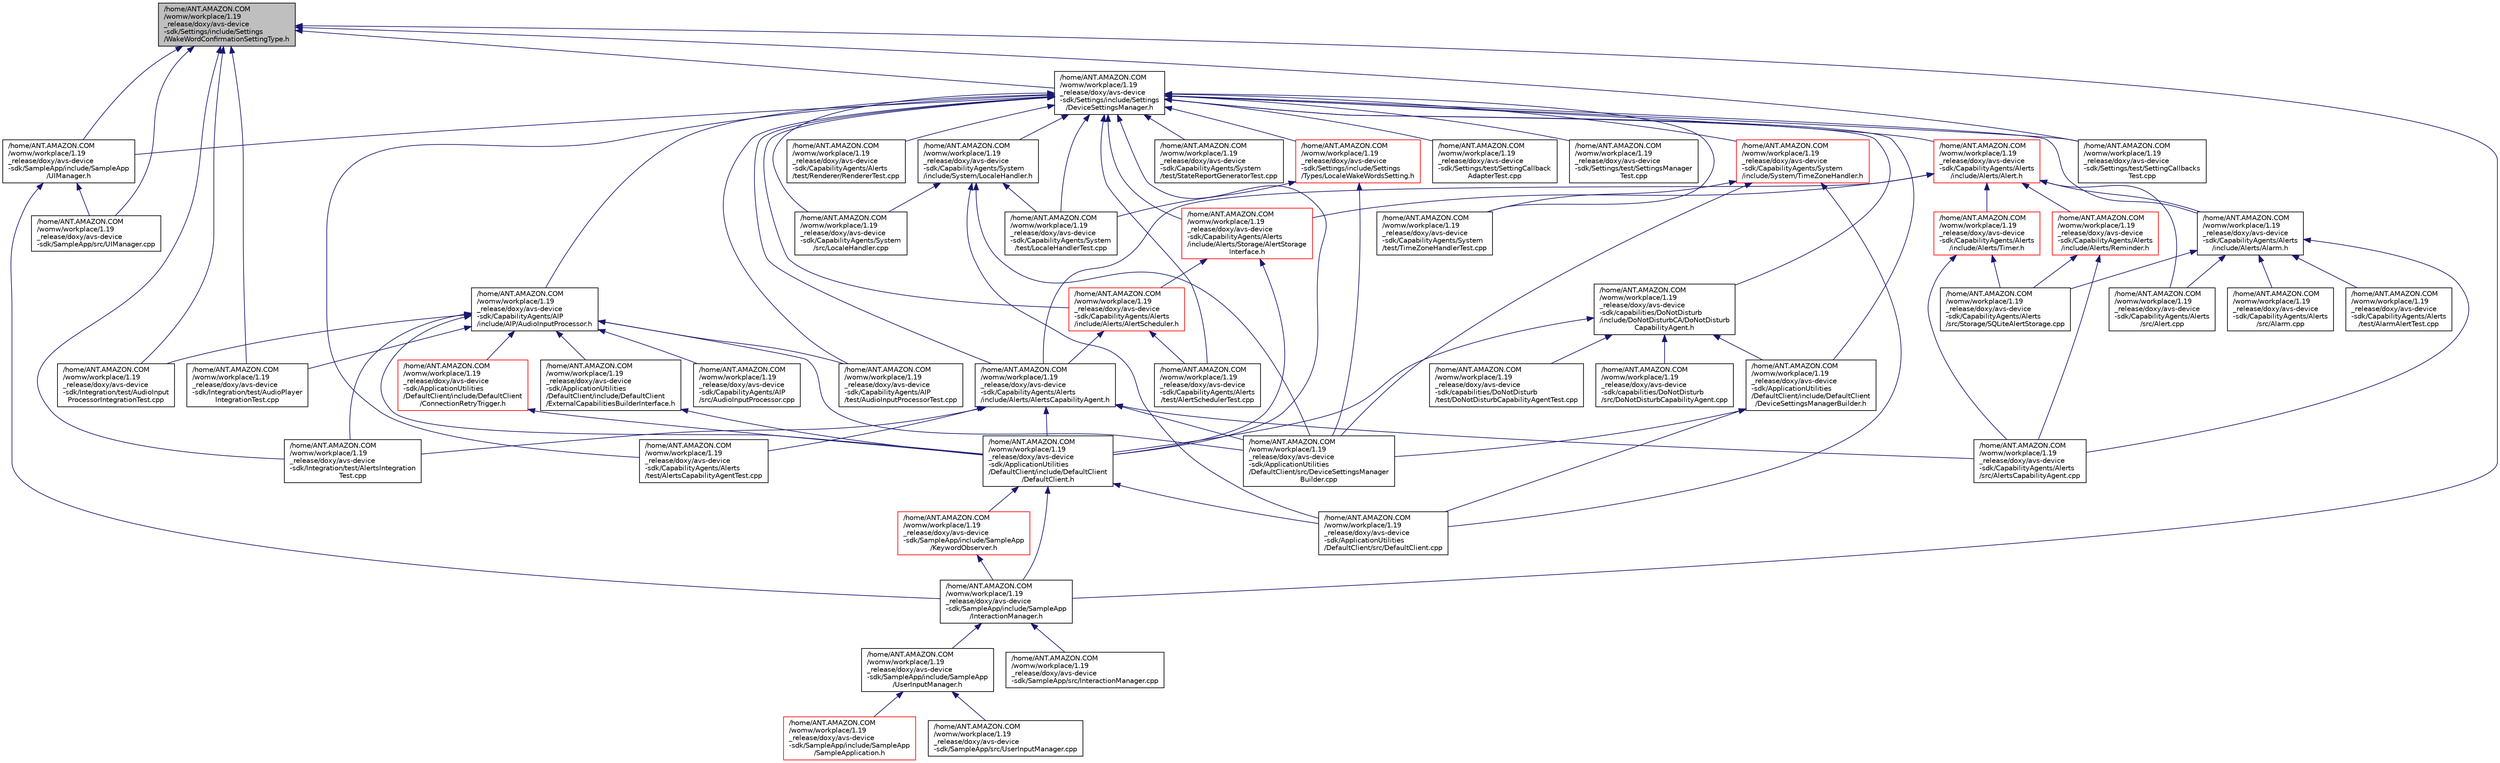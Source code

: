 digraph "/home/ANT.AMAZON.COM/womw/workplace/1.19_release/doxy/avs-device-sdk/Settings/include/Settings/WakeWordConfirmationSettingType.h"
{
  edge [fontname="Helvetica",fontsize="10",labelfontname="Helvetica",labelfontsize="10"];
  node [fontname="Helvetica",fontsize="10",shape=record];
  Node4 [label="/home/ANT.AMAZON.COM\l/womw/workplace/1.19\l_release/doxy/avs-device\l-sdk/Settings/include/Settings\l/WakeWordConfirmationSettingType.h",height=0.2,width=0.4,color="black", fillcolor="grey75", style="filled", fontcolor="black"];
  Node4 -> Node5 [dir="back",color="midnightblue",fontsize="10",style="solid",fontname="Helvetica"];
  Node5 [label="/home/ANT.AMAZON.COM\l/womw/workplace/1.19\l_release/doxy/avs-device\l-sdk/Integration/test/AlertsIntegration\lTest.cpp",height=0.2,width=0.4,color="black", fillcolor="white", style="filled",URL="$_alerts_integration_test_8cpp.html"];
  Node4 -> Node6 [dir="back",color="midnightblue",fontsize="10",style="solid",fontname="Helvetica"];
  Node6 [label="/home/ANT.AMAZON.COM\l/womw/workplace/1.19\l_release/doxy/avs-device\l-sdk/Integration/test/AudioInput\lProcessorIntegrationTest.cpp",height=0.2,width=0.4,color="black", fillcolor="white", style="filled",URL="$_audio_input_processor_integration_test_8cpp.html"];
  Node4 -> Node7 [dir="back",color="midnightblue",fontsize="10",style="solid",fontname="Helvetica"];
  Node7 [label="/home/ANT.AMAZON.COM\l/womw/workplace/1.19\l_release/doxy/avs-device\l-sdk/Integration/test/AudioPlayer\lIntegrationTest.cpp",height=0.2,width=0.4,color="black", fillcolor="white", style="filled",URL="$_audio_player_integration_test_8cpp.html"];
  Node4 -> Node8 [dir="back",color="midnightblue",fontsize="10",style="solid",fontname="Helvetica"];
  Node8 [label="/home/ANT.AMAZON.COM\l/womw/workplace/1.19\l_release/doxy/avs-device\l-sdk/SampleApp/include/SampleApp\l/InteractionManager.h",height=0.2,width=0.4,color="black", fillcolor="white", style="filled",URL="$_interaction_manager_8h.html"];
  Node8 -> Node9 [dir="back",color="midnightblue",fontsize="10",style="solid",fontname="Helvetica"];
  Node9 [label="/home/ANT.AMAZON.COM\l/womw/workplace/1.19\l_release/doxy/avs-device\l-sdk/SampleApp/include/SampleApp\l/UserInputManager.h",height=0.2,width=0.4,color="black", fillcolor="white", style="filled",URL="$_user_input_manager_8h.html"];
  Node9 -> Node10 [dir="back",color="midnightblue",fontsize="10",style="solid",fontname="Helvetica"];
  Node10 [label="/home/ANT.AMAZON.COM\l/womw/workplace/1.19\l_release/doxy/avs-device\l-sdk/SampleApp/include/SampleApp\l/SampleApplication.h",height=0.2,width=0.4,color="red", fillcolor="white", style="filled",URL="$_sample_application_8h.html"];
  Node9 -> Node13 [dir="back",color="midnightblue",fontsize="10",style="solid",fontname="Helvetica"];
  Node13 [label="/home/ANT.AMAZON.COM\l/womw/workplace/1.19\l_release/doxy/avs-device\l-sdk/SampleApp/src/UserInputManager.cpp",height=0.2,width=0.4,color="black", fillcolor="white", style="filled",URL="$_user_input_manager_8cpp.html"];
  Node8 -> Node14 [dir="back",color="midnightblue",fontsize="10",style="solid",fontname="Helvetica"];
  Node14 [label="/home/ANT.AMAZON.COM\l/womw/workplace/1.19\l_release/doxy/avs-device\l-sdk/SampleApp/src/InteractionManager.cpp",height=0.2,width=0.4,color="black", fillcolor="white", style="filled",URL="$_interaction_manager_8cpp.html"];
  Node4 -> Node15 [dir="back",color="midnightblue",fontsize="10",style="solid",fontname="Helvetica"];
  Node15 [label="/home/ANT.AMAZON.COM\l/womw/workplace/1.19\l_release/doxy/avs-device\l-sdk/SampleApp/include/SampleApp\l/UIManager.h",height=0.2,width=0.4,color="black", fillcolor="white", style="filled",URL="$_u_i_manager_8h.html"];
  Node15 -> Node8 [dir="back",color="midnightblue",fontsize="10",style="solid",fontname="Helvetica"];
  Node15 -> Node16 [dir="back",color="midnightblue",fontsize="10",style="solid",fontname="Helvetica"];
  Node16 [label="/home/ANT.AMAZON.COM\l/womw/workplace/1.19\l_release/doxy/avs-device\l-sdk/SampleApp/src/UIManager.cpp",height=0.2,width=0.4,color="black", fillcolor="white", style="filled",URL="$_u_i_manager_8cpp.html"];
  Node4 -> Node16 [dir="back",color="midnightblue",fontsize="10",style="solid",fontname="Helvetica"];
  Node4 -> Node17 [dir="back",color="midnightblue",fontsize="10",style="solid",fontname="Helvetica"];
  Node17 [label="/home/ANT.AMAZON.COM\l/womw/workplace/1.19\l_release/doxy/avs-device\l-sdk/Settings/include/Settings\l/DeviceSettingsManager.h",height=0.2,width=0.4,color="black", fillcolor="white", style="filled",URL="$_device_settings_manager_8h.html"];
  Node17 -> Node18 [dir="back",color="midnightblue",fontsize="10",style="solid",fontname="Helvetica"];
  Node18 [label="/home/ANT.AMAZON.COM\l/womw/workplace/1.19\l_release/doxy/avs-device\l-sdk/ApplicationUtilities\l/DefaultClient/include/DefaultClient\l/DefaultClient.h",height=0.2,width=0.4,color="black", fillcolor="white", style="filled",URL="$_default_client_8h.html"];
  Node18 -> Node19 [dir="back",color="midnightblue",fontsize="10",style="solid",fontname="Helvetica"];
  Node19 [label="/home/ANT.AMAZON.COM\l/womw/workplace/1.19\l_release/doxy/avs-device\l-sdk/ApplicationUtilities\l/DefaultClient/src/DefaultClient.cpp",height=0.2,width=0.4,color="black", fillcolor="white", style="filled",URL="$_default_client_8cpp.html"];
  Node18 -> Node8 [dir="back",color="midnightblue",fontsize="10",style="solid",fontname="Helvetica"];
  Node18 -> Node20 [dir="back",color="midnightblue",fontsize="10",style="solid",fontname="Helvetica"];
  Node20 [label="/home/ANT.AMAZON.COM\l/womw/workplace/1.19\l_release/doxy/avs-device\l-sdk/SampleApp/include/SampleApp\l/KeywordObserver.h",height=0.2,width=0.4,color="red", fillcolor="white", style="filled",URL="$_keyword_observer_8h.html"];
  Node20 -> Node8 [dir="back",color="midnightblue",fontsize="10",style="solid",fontname="Helvetica"];
  Node17 -> Node22 [dir="back",color="midnightblue",fontsize="10",style="solid",fontname="Helvetica"];
  Node22 [label="/home/ANT.AMAZON.COM\l/womw/workplace/1.19\l_release/doxy/avs-device\l-sdk/ApplicationUtilities\l/DefaultClient/include/DefaultClient\l/DeviceSettingsManagerBuilder.h",height=0.2,width=0.4,color="black", fillcolor="white", style="filled",URL="$_device_settings_manager_builder_8h.html"];
  Node22 -> Node19 [dir="back",color="midnightblue",fontsize="10",style="solid",fontname="Helvetica"];
  Node22 -> Node23 [dir="back",color="midnightblue",fontsize="10",style="solid",fontname="Helvetica"];
  Node23 [label="/home/ANT.AMAZON.COM\l/womw/workplace/1.19\l_release/doxy/avs-device\l-sdk/ApplicationUtilities\l/DefaultClient/src/DeviceSettingsManager\lBuilder.cpp",height=0.2,width=0.4,color="black", fillcolor="white", style="filled",URL="$_device_settings_manager_builder_8cpp.html"];
  Node17 -> Node24 [dir="back",color="midnightblue",fontsize="10",style="solid",fontname="Helvetica"];
  Node24 [label="/home/ANT.AMAZON.COM\l/womw/workplace/1.19\l_release/doxy/avs-device\l-sdk/capabilities/DoNotDisturb\l/include/DoNotDisturbCA/DoNotDisturb\lCapabilityAgent.h",height=0.2,width=0.4,color="black", fillcolor="white", style="filled",URL="$_do_not_disturb_capability_agent_8h.html"];
  Node24 -> Node18 [dir="back",color="midnightblue",fontsize="10",style="solid",fontname="Helvetica"];
  Node24 -> Node22 [dir="back",color="midnightblue",fontsize="10",style="solid",fontname="Helvetica"];
  Node24 -> Node25 [dir="back",color="midnightblue",fontsize="10",style="solid",fontname="Helvetica"];
  Node25 [label="/home/ANT.AMAZON.COM\l/womw/workplace/1.19\l_release/doxy/avs-device\l-sdk/capabilities/DoNotDisturb\l/src/DoNotDisturbCapabilityAgent.cpp",height=0.2,width=0.4,color="black", fillcolor="white", style="filled",URL="$_do_not_disturb_capability_agent_8cpp.html"];
  Node24 -> Node26 [dir="back",color="midnightblue",fontsize="10",style="solid",fontname="Helvetica"];
  Node26 [label="/home/ANT.AMAZON.COM\l/womw/workplace/1.19\l_release/doxy/avs-device\l-sdk/capabilities/DoNotDisturb\l/test/DoNotDisturbCapabilityAgentTest.cpp",height=0.2,width=0.4,color="black", fillcolor="white", style="filled",URL="$_do_not_disturb_capability_agent_test_8cpp.html"];
  Node17 -> Node27 [dir="back",color="midnightblue",fontsize="10",style="solid",fontname="Helvetica"];
  Node27 [label="/home/ANT.AMAZON.COM\l/womw/workplace/1.19\l_release/doxy/avs-device\l-sdk/CapabilityAgents/AIP\l/include/AIP/AudioInputProcessor.h",height=0.2,width=0.4,color="black", fillcolor="white", style="filled",URL="$_audio_input_processor_8h.html"];
  Node27 -> Node28 [dir="back",color="midnightblue",fontsize="10",style="solid",fontname="Helvetica"];
  Node28 [label="/home/ANT.AMAZON.COM\l/womw/workplace/1.19\l_release/doxy/avs-device\l-sdk/ApplicationUtilities\l/DefaultClient/include/DefaultClient\l/ConnectionRetryTrigger.h",height=0.2,width=0.4,color="red", fillcolor="white", style="filled",URL="$_connection_retry_trigger_8h.html"];
  Node28 -> Node18 [dir="back",color="midnightblue",fontsize="10",style="solid",fontname="Helvetica"];
  Node27 -> Node18 [dir="back",color="midnightblue",fontsize="10",style="solid",fontname="Helvetica"];
  Node27 -> Node30 [dir="back",color="midnightblue",fontsize="10",style="solid",fontname="Helvetica"];
  Node30 [label="/home/ANT.AMAZON.COM\l/womw/workplace/1.19\l_release/doxy/avs-device\l-sdk/ApplicationUtilities\l/DefaultClient/include/DefaultClient\l/ExternalCapabilitiesBuilderInterface.h",height=0.2,width=0.4,color="black", fillcolor="white", style="filled",URL="$_external_capabilities_builder_interface_8h.html"];
  Node30 -> Node18 [dir="back",color="midnightblue",fontsize="10",style="solid",fontname="Helvetica"];
  Node27 -> Node23 [dir="back",color="midnightblue",fontsize="10",style="solid",fontname="Helvetica"];
  Node27 -> Node31 [dir="back",color="midnightblue",fontsize="10",style="solid",fontname="Helvetica"];
  Node31 [label="/home/ANT.AMAZON.COM\l/womw/workplace/1.19\l_release/doxy/avs-device\l-sdk/CapabilityAgents/AIP\l/src/AudioInputProcessor.cpp",height=0.2,width=0.4,color="black", fillcolor="white", style="filled",URL="$_audio_input_processor_8cpp.html"];
  Node27 -> Node32 [dir="back",color="midnightblue",fontsize="10",style="solid",fontname="Helvetica"];
  Node32 [label="/home/ANT.AMAZON.COM\l/womw/workplace/1.19\l_release/doxy/avs-device\l-sdk/CapabilityAgents/AIP\l/test/AudioInputProcessorTest.cpp",height=0.2,width=0.4,color="black", fillcolor="white", style="filled",URL="$_audio_input_processor_test_8cpp.html"];
  Node27 -> Node5 [dir="back",color="midnightblue",fontsize="10",style="solid",fontname="Helvetica"];
  Node27 -> Node6 [dir="back",color="midnightblue",fontsize="10",style="solid",fontname="Helvetica"];
  Node27 -> Node7 [dir="back",color="midnightblue",fontsize="10",style="solid",fontname="Helvetica"];
  Node17 -> Node32 [dir="back",color="midnightblue",fontsize="10",style="solid",fontname="Helvetica"];
  Node17 -> Node33 [dir="back",color="midnightblue",fontsize="10",style="solid",fontname="Helvetica"];
  Node33 [label="/home/ANT.AMAZON.COM\l/womw/workplace/1.19\l_release/doxy/avs-device\l-sdk/CapabilityAgents/Alerts\l/include/Alerts/Alarm.h",height=0.2,width=0.4,color="black", fillcolor="white", style="filled",URL="$_alarm_8h.html"];
  Node33 -> Node34 [dir="back",color="midnightblue",fontsize="10",style="solid",fontname="Helvetica"];
  Node34 [label="/home/ANT.AMAZON.COM\l/womw/workplace/1.19\l_release/doxy/avs-device\l-sdk/CapabilityAgents/Alerts\l/src/Alarm.cpp",height=0.2,width=0.4,color="black", fillcolor="white", style="filled",URL="$_alarm_8cpp.html"];
  Node33 -> Node35 [dir="back",color="midnightblue",fontsize="10",style="solid",fontname="Helvetica"];
  Node35 [label="/home/ANT.AMAZON.COM\l/womw/workplace/1.19\l_release/doxy/avs-device\l-sdk/CapabilityAgents/Alerts\l/src/Alert.cpp",height=0.2,width=0.4,color="black", fillcolor="white", style="filled",URL="$_alert_8cpp.html"];
  Node33 -> Node36 [dir="back",color="midnightblue",fontsize="10",style="solid",fontname="Helvetica"];
  Node36 [label="/home/ANT.AMAZON.COM\l/womw/workplace/1.19\l_release/doxy/avs-device\l-sdk/CapabilityAgents/Alerts\l/src/AlertsCapabilityAgent.cpp",height=0.2,width=0.4,color="black", fillcolor="white", style="filled",URL="$_alerts_capability_agent_8cpp.html"];
  Node33 -> Node37 [dir="back",color="midnightblue",fontsize="10",style="solid",fontname="Helvetica"];
  Node37 [label="/home/ANT.AMAZON.COM\l/womw/workplace/1.19\l_release/doxy/avs-device\l-sdk/CapabilityAgents/Alerts\l/src/Storage/SQLiteAlertStorage.cpp",height=0.2,width=0.4,color="black", fillcolor="white", style="filled",URL="$_s_q_lite_alert_storage_8cpp.html"];
  Node33 -> Node38 [dir="back",color="midnightblue",fontsize="10",style="solid",fontname="Helvetica"];
  Node38 [label="/home/ANT.AMAZON.COM\l/womw/workplace/1.19\l_release/doxy/avs-device\l-sdk/CapabilityAgents/Alerts\l/test/AlarmAlertTest.cpp",height=0.2,width=0.4,color="black", fillcolor="white", style="filled",URL="$_alarm_alert_test_8cpp.html"];
  Node17 -> Node39 [dir="back",color="midnightblue",fontsize="10",style="solid",fontname="Helvetica"];
  Node39 [label="/home/ANT.AMAZON.COM\l/womw/workplace/1.19\l_release/doxy/avs-device\l-sdk/CapabilityAgents/Alerts\l/include/Alerts/Alert.h",height=0.2,width=0.4,color="red", fillcolor="white", style="filled",URL="$_alert_8h.html"];
  Node39 -> Node33 [dir="back",color="midnightblue",fontsize="10",style="solid",fontname="Helvetica"];
  Node39 -> Node40 [dir="back",color="midnightblue",fontsize="10",style="solid",fontname="Helvetica"];
  Node40 [label="/home/ANT.AMAZON.COM\l/womw/workplace/1.19\l_release/doxy/avs-device\l-sdk/CapabilityAgents/Alerts\l/include/Alerts/AlertsCapabilityAgent.h",height=0.2,width=0.4,color="black", fillcolor="white", style="filled",URL="$_alerts_capability_agent_8h.html"];
  Node40 -> Node18 [dir="back",color="midnightblue",fontsize="10",style="solid",fontname="Helvetica"];
  Node40 -> Node23 [dir="back",color="midnightblue",fontsize="10",style="solid",fontname="Helvetica"];
  Node40 -> Node36 [dir="back",color="midnightblue",fontsize="10",style="solid",fontname="Helvetica"];
  Node40 -> Node41 [dir="back",color="midnightblue",fontsize="10",style="solid",fontname="Helvetica"];
  Node41 [label="/home/ANT.AMAZON.COM\l/womw/workplace/1.19\l_release/doxy/avs-device\l-sdk/CapabilityAgents/Alerts\l/test/AlertsCapabilityAgentTest.cpp",height=0.2,width=0.4,color="black", fillcolor="white", style="filled",URL="$_alerts_capability_agent_test_8cpp.html"];
  Node40 -> Node5 [dir="back",color="midnightblue",fontsize="10",style="solid",fontname="Helvetica"];
  Node39 -> Node42 [dir="back",color="midnightblue",fontsize="10",style="solid",fontname="Helvetica"];
  Node42 [label="/home/ANT.AMAZON.COM\l/womw/workplace/1.19\l_release/doxy/avs-device\l-sdk/CapabilityAgents/Alerts\l/include/Alerts/Reminder.h",height=0.2,width=0.4,color="red", fillcolor="white", style="filled",URL="$_reminder_8h.html"];
  Node42 -> Node36 [dir="back",color="midnightblue",fontsize="10",style="solid",fontname="Helvetica"];
  Node42 -> Node37 [dir="back",color="midnightblue",fontsize="10",style="solid",fontname="Helvetica"];
  Node39 -> Node45 [dir="back",color="midnightblue",fontsize="10",style="solid",fontname="Helvetica"];
  Node45 [label="/home/ANT.AMAZON.COM\l/womw/workplace/1.19\l_release/doxy/avs-device\l-sdk/CapabilityAgents/Alerts\l/include/Alerts/Storage/AlertStorage\lInterface.h",height=0.2,width=0.4,color="red", fillcolor="white", style="filled",URL="$_alert_storage_interface_8h.html"];
  Node45 -> Node18 [dir="back",color="midnightblue",fontsize="10",style="solid",fontname="Helvetica"];
  Node45 -> Node46 [dir="back",color="midnightblue",fontsize="10",style="solid",fontname="Helvetica"];
  Node46 [label="/home/ANT.AMAZON.COM\l/womw/workplace/1.19\l_release/doxy/avs-device\l-sdk/CapabilityAgents/Alerts\l/include/Alerts/AlertScheduler.h",height=0.2,width=0.4,color="red", fillcolor="white", style="filled",URL="$_alert_scheduler_8h.html"];
  Node46 -> Node40 [dir="back",color="midnightblue",fontsize="10",style="solid",fontname="Helvetica"];
  Node46 -> Node48 [dir="back",color="midnightblue",fontsize="10",style="solid",fontname="Helvetica"];
  Node48 [label="/home/ANT.AMAZON.COM\l/womw/workplace/1.19\l_release/doxy/avs-device\l-sdk/CapabilityAgents/Alerts\l/test/AlertSchedulerTest.cpp",height=0.2,width=0.4,color="black", fillcolor="white", style="filled",URL="$_alert_scheduler_test_8cpp.html"];
  Node39 -> Node50 [dir="back",color="midnightblue",fontsize="10",style="solid",fontname="Helvetica"];
  Node50 [label="/home/ANT.AMAZON.COM\l/womw/workplace/1.19\l_release/doxy/avs-device\l-sdk/CapabilityAgents/Alerts\l/include/Alerts/Timer.h",height=0.2,width=0.4,color="red", fillcolor="white", style="filled",URL="$_capability_agents_2_alerts_2include_2_alerts_2_timer_8h.html"];
  Node50 -> Node36 [dir="back",color="midnightblue",fontsize="10",style="solid",fontname="Helvetica"];
  Node50 -> Node37 [dir="back",color="midnightblue",fontsize="10",style="solid",fontname="Helvetica"];
  Node39 -> Node35 [dir="back",color="midnightblue",fontsize="10",style="solid",fontname="Helvetica"];
  Node17 -> Node40 [dir="back",color="midnightblue",fontsize="10",style="solid",fontname="Helvetica"];
  Node17 -> Node46 [dir="back",color="midnightblue",fontsize="10",style="solid",fontname="Helvetica"];
  Node17 -> Node45 [dir="back",color="midnightblue",fontsize="10",style="solid",fontname="Helvetica"];
  Node17 -> Node41 [dir="back",color="midnightblue",fontsize="10",style="solid",fontname="Helvetica"];
  Node17 -> Node48 [dir="back",color="midnightblue",fontsize="10",style="solid",fontname="Helvetica"];
  Node17 -> Node54 [dir="back",color="midnightblue",fontsize="10",style="solid",fontname="Helvetica"];
  Node54 [label="/home/ANT.AMAZON.COM\l/womw/workplace/1.19\l_release/doxy/avs-device\l-sdk/CapabilityAgents/Alerts\l/test/Renderer/RendererTest.cpp",height=0.2,width=0.4,color="black", fillcolor="white", style="filled",URL="$_renderer_test_8cpp.html"];
  Node17 -> Node55 [dir="back",color="midnightblue",fontsize="10",style="solid",fontname="Helvetica"];
  Node55 [label="/home/ANT.AMAZON.COM\l/womw/workplace/1.19\l_release/doxy/avs-device\l-sdk/CapabilityAgents/System\l/include/System/LocaleHandler.h",height=0.2,width=0.4,color="black", fillcolor="white", style="filled",URL="$_locale_handler_8h.html"];
  Node55 -> Node19 [dir="back",color="midnightblue",fontsize="10",style="solid",fontname="Helvetica"];
  Node55 -> Node23 [dir="back",color="midnightblue",fontsize="10",style="solid",fontname="Helvetica"];
  Node55 -> Node56 [dir="back",color="midnightblue",fontsize="10",style="solid",fontname="Helvetica"];
  Node56 [label="/home/ANT.AMAZON.COM\l/womw/workplace/1.19\l_release/doxy/avs-device\l-sdk/CapabilityAgents/System\l/src/LocaleHandler.cpp",height=0.2,width=0.4,color="black", fillcolor="white", style="filled",URL="$_locale_handler_8cpp.html"];
  Node55 -> Node57 [dir="back",color="midnightblue",fontsize="10",style="solid",fontname="Helvetica"];
  Node57 [label="/home/ANT.AMAZON.COM\l/womw/workplace/1.19\l_release/doxy/avs-device\l-sdk/CapabilityAgents/System\l/test/LocaleHandlerTest.cpp",height=0.2,width=0.4,color="black", fillcolor="white", style="filled",URL="$_locale_handler_test_8cpp.html"];
  Node17 -> Node58 [dir="back",color="midnightblue",fontsize="10",style="solid",fontname="Helvetica"];
  Node58 [label="/home/ANT.AMAZON.COM\l/womw/workplace/1.19\l_release/doxy/avs-device\l-sdk/CapabilityAgents/System\l/include/System/TimeZoneHandler.h",height=0.2,width=0.4,color="red", fillcolor="white", style="filled",URL="$_time_zone_handler_8h.html"];
  Node58 -> Node19 [dir="back",color="midnightblue",fontsize="10",style="solid",fontname="Helvetica"];
  Node58 -> Node23 [dir="back",color="midnightblue",fontsize="10",style="solid",fontname="Helvetica"];
  Node58 -> Node60 [dir="back",color="midnightblue",fontsize="10",style="solid",fontname="Helvetica"];
  Node60 [label="/home/ANT.AMAZON.COM\l/womw/workplace/1.19\l_release/doxy/avs-device\l-sdk/CapabilityAgents/System\l/test/TimeZoneHandlerTest.cpp",height=0.2,width=0.4,color="black", fillcolor="white", style="filled",URL="$_time_zone_handler_test_8cpp.html"];
  Node17 -> Node56 [dir="back",color="midnightblue",fontsize="10",style="solid",fontname="Helvetica"];
  Node17 -> Node57 [dir="back",color="midnightblue",fontsize="10",style="solid",fontname="Helvetica"];
  Node17 -> Node61 [dir="back",color="midnightblue",fontsize="10",style="solid",fontname="Helvetica"];
  Node61 [label="/home/ANT.AMAZON.COM\l/womw/workplace/1.19\l_release/doxy/avs-device\l-sdk/CapabilityAgents/System\l/test/StateReportGeneratorTest.cpp",height=0.2,width=0.4,color="black", fillcolor="white", style="filled",URL="$_state_report_generator_test_8cpp.html"];
  Node17 -> Node60 [dir="back",color="midnightblue",fontsize="10",style="solid",fontname="Helvetica"];
  Node17 -> Node15 [dir="back",color="midnightblue",fontsize="10",style="solid",fontname="Helvetica"];
  Node17 -> Node62 [dir="back",color="midnightblue",fontsize="10",style="solid",fontname="Helvetica"];
  Node62 [label="/home/ANT.AMAZON.COM\l/womw/workplace/1.19\l_release/doxy/avs-device\l-sdk/Settings/include/Settings\l/Types/LocaleWakeWordsSetting.h",height=0.2,width=0.4,color="red", fillcolor="white", style="filled",URL="$_locale_wake_words_setting_8h.html"];
  Node62 -> Node23 [dir="back",color="midnightblue",fontsize="10",style="solid",fontname="Helvetica"];
  Node62 -> Node57 [dir="back",color="midnightblue",fontsize="10",style="solid",fontname="Helvetica"];
  Node17 -> Node65 [dir="back",color="midnightblue",fontsize="10",style="solid",fontname="Helvetica"];
  Node65 [label="/home/ANT.AMAZON.COM\l/womw/workplace/1.19\l_release/doxy/avs-device\l-sdk/Settings/test/SettingCallback\lAdapterTest.cpp",height=0.2,width=0.4,color="black", fillcolor="white", style="filled",URL="$_setting_callback_adapter_test_8cpp.html"];
  Node17 -> Node66 [dir="back",color="midnightblue",fontsize="10",style="solid",fontname="Helvetica"];
  Node66 [label="/home/ANT.AMAZON.COM\l/womw/workplace/1.19\l_release/doxy/avs-device\l-sdk/Settings/test/SettingCallbacks\lTest.cpp",height=0.2,width=0.4,color="black", fillcolor="white", style="filled",URL="$_setting_callbacks_test_8cpp.html"];
  Node17 -> Node67 [dir="back",color="midnightblue",fontsize="10",style="solid",fontname="Helvetica"];
  Node67 [label="/home/ANT.AMAZON.COM\l/womw/workplace/1.19\l_release/doxy/avs-device\l-sdk/Settings/test/SettingsManager\lTest.cpp",height=0.2,width=0.4,color="black", fillcolor="white", style="filled",URL="$_settings_manager_test_8cpp.html"];
  Node4 -> Node66 [dir="back",color="midnightblue",fontsize="10",style="solid",fontname="Helvetica"];
}
